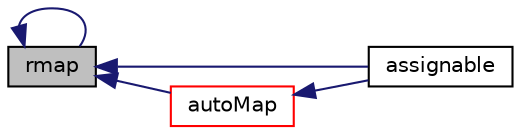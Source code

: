 digraph "rmap"
{
  bgcolor="transparent";
  edge [fontname="Helvetica",fontsize="10",labelfontname="Helvetica",labelfontsize="10"];
  node [fontname="Helvetica",fontsize="10",shape=record];
  rankdir="LR";
  Node45 [label="rmap",height=0.2,width=0.4,color="black", fillcolor="grey75", style="filled", fontcolor="black"];
  Node45 -> Node46 [dir="back",color="midnightblue",fontsize="10",style="solid",fontname="Helvetica"];
  Node46 [label="assignable",height=0.2,width=0.4,color="black",URL="$a22769.html#acbeb7dc057bd06ed4fbfdd907bd45ce6",tooltip="Return false: this patch field is not altered by assignment. "];
  Node45 -> Node47 [dir="back",color="midnightblue",fontsize="10",style="solid",fontname="Helvetica"];
  Node47 [label="autoMap",height=0.2,width=0.4,color="red",URL="$a22769.html#a0ab0c43ce90d756c88dd81e3d0a9eef5",tooltip="Map (and resize as needed) from self given a mapping object. "];
  Node47 -> Node46 [dir="back",color="midnightblue",fontsize="10",style="solid",fontname="Helvetica"];
  Node45 -> Node45 [dir="back",color="midnightblue",fontsize="10",style="solid",fontname="Helvetica"];
}
